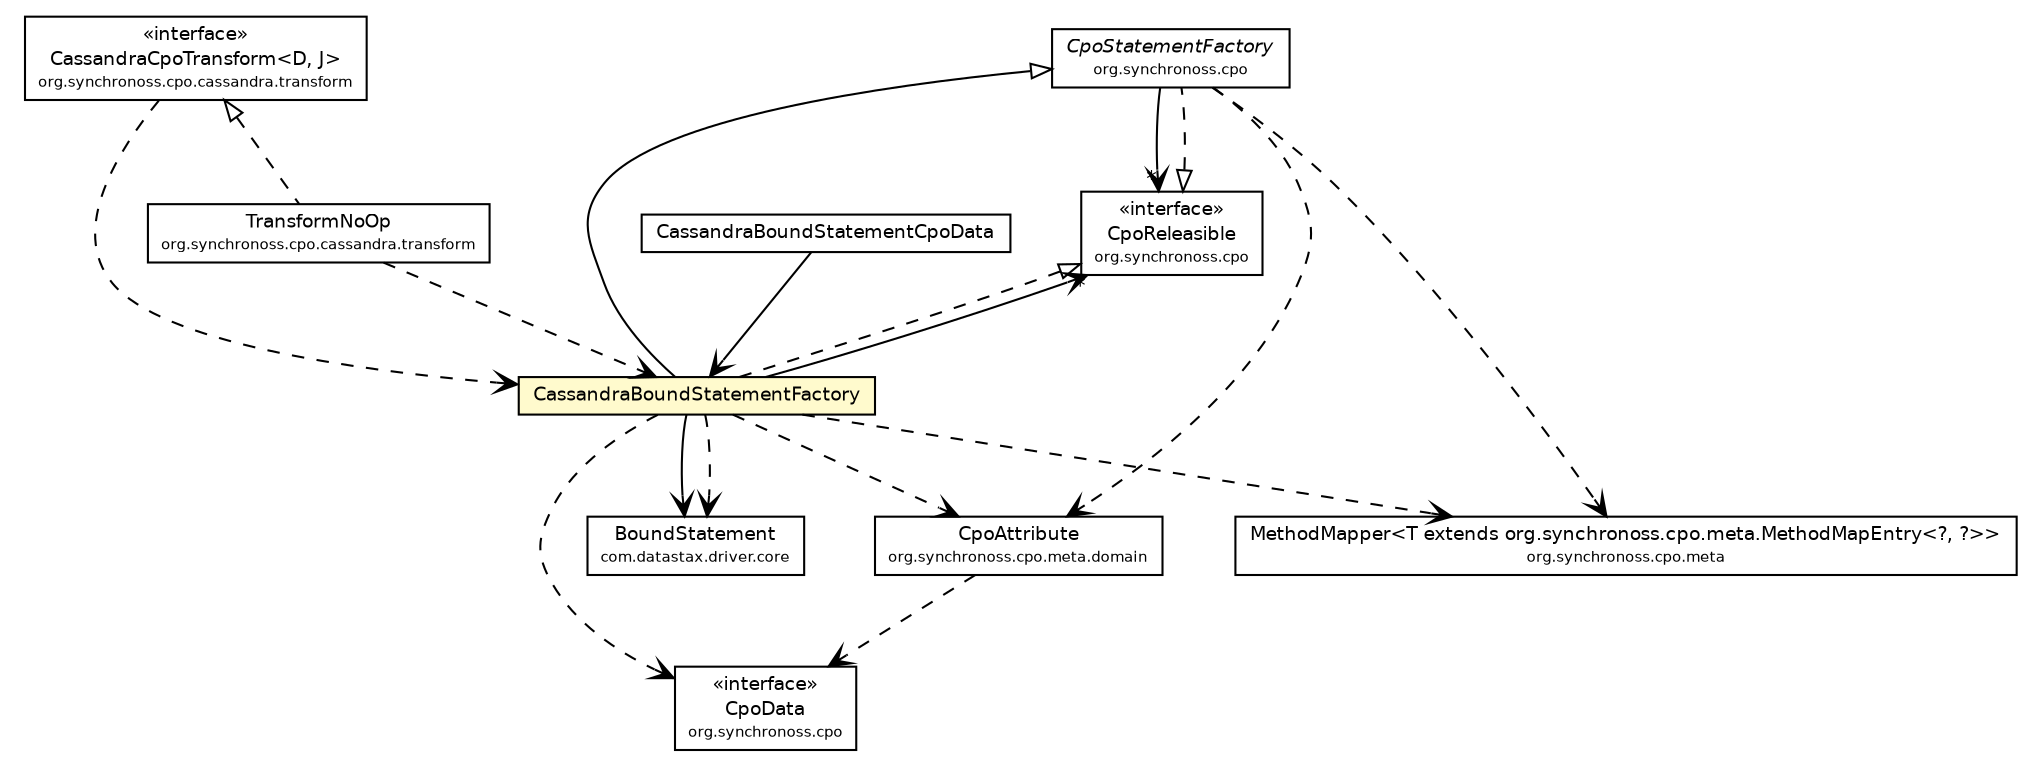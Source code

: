 #!/usr/local/bin/dot
#
# Class diagram 
# Generated by UmlGraph version 4.6 (http://www.spinellis.gr/sw/umlgraph)
#

digraph G {
	edge [fontname="Helvetica",fontsize=10,labelfontname="Helvetica",labelfontsize=10];
	node [fontname="Helvetica",fontsize=10,shape=plaintext];
	// org.synchronoss.cpo.CpoData
	c45042 [label=<<table border="0" cellborder="1" cellspacing="0" cellpadding="2" port="p" href="../CpoData.html">
		<tr><td><table border="0" cellspacing="0" cellpadding="1">
			<tr><td> &laquo;interface&raquo; </td></tr>
			<tr><td> CpoData </td></tr>
			<tr><td><font point-size="7.0"> org.synchronoss.cpo </font></td></tr>
		</table></td></tr>
		</table>>, fontname="Helvetica", fontcolor="black", fontsize=9.0];
	// org.synchronoss.cpo.CpoReleasible
	c45044 [label=<<table border="0" cellborder="1" cellspacing="0" cellpadding="2" port="p" href="../CpoReleasible.html">
		<tr><td><table border="0" cellspacing="0" cellpadding="1">
			<tr><td> &laquo;interface&raquo; </td></tr>
			<tr><td> CpoReleasible </td></tr>
			<tr><td><font point-size="7.0"> org.synchronoss.cpo </font></td></tr>
		</table></td></tr>
		</table>>, fontname="Helvetica", fontcolor="black", fontsize=9.0];
	// org.synchronoss.cpo.CpoStatementFactory
	c45046 [label=<<table border="0" cellborder="1" cellspacing="0" cellpadding="2" port="p" href="../CpoStatementFactory.html">
		<tr><td><table border="0" cellspacing="0" cellpadding="1">
			<tr><td><font face="Helvetica-Oblique"> CpoStatementFactory </font></td></tr>
			<tr><td><font point-size="7.0"> org.synchronoss.cpo </font></td></tr>
		</table></td></tr>
		</table>>, fontname="Helvetica", fontcolor="black", fontsize=9.0];
	// org.synchronoss.cpo.meta.MethodMapper<T extends org.synchronoss.cpo.meta.MethodMapEntry<?, ?>>
	c45063 [label=<<table border="0" cellborder="1" cellspacing="0" cellpadding="2" port="p" href="../meta/MethodMapper.html">
		<tr><td><table border="0" cellspacing="0" cellpadding="1">
			<tr><td> MethodMapper&lt;T extends org.synchronoss.cpo.meta.MethodMapEntry&lt;?, ?&gt;&gt; </td></tr>
			<tr><td><font point-size="7.0"> org.synchronoss.cpo.meta </font></td></tr>
		</table></td></tr>
		</table>>, fontname="Helvetica", fontcolor="black", fontsize=9.0];
	// org.synchronoss.cpo.meta.domain.CpoAttribute
	c45069 [label=<<table border="0" cellborder="1" cellspacing="0" cellpadding="2" port="p" href="../meta/domain/CpoAttribute.html">
		<tr><td><table border="0" cellspacing="0" cellpadding="1">
			<tr><td> CpoAttribute </td></tr>
			<tr><td><font point-size="7.0"> org.synchronoss.cpo.meta.domain </font></td></tr>
		</table></td></tr>
		</table>>, fontname="Helvetica", fontcolor="black", fontsize=9.0];
	// org.synchronoss.cpo.cassandra.CassandraBoundStatementCpoData
	c45189 [label=<<table border="0" cellborder="1" cellspacing="0" cellpadding="2" port="p" href="./CassandraBoundStatementCpoData.html">
		<tr><td><table border="0" cellspacing="0" cellpadding="1">
			<tr><td> CassandraBoundStatementCpoData </td></tr>
		</table></td></tr>
		</table>>, fontname="Helvetica", fontcolor="black", fontsize=9.0];
	// org.synchronoss.cpo.cassandra.CassandraBoundStatementFactory
	c45190 [label=<<table border="0" cellborder="1" cellspacing="0" cellpadding="2" port="p" bgcolor="lemonChiffon" href="./CassandraBoundStatementFactory.html">
		<tr><td><table border="0" cellspacing="0" cellpadding="1">
			<tr><td> CassandraBoundStatementFactory </td></tr>
		</table></td></tr>
		</table>>, fontname="Helvetica", fontcolor="black", fontsize=9.0];
	// org.synchronoss.cpo.cassandra.transform.CassandraCpoTransform<D, J>
	c45208 [label=<<table border="0" cellborder="1" cellspacing="0" cellpadding="2" port="p" href="./transform/CassandraCpoTransform.html">
		<tr><td><table border="0" cellspacing="0" cellpadding="1">
			<tr><td> &laquo;interface&raquo; </td></tr>
			<tr><td> CassandraCpoTransform&lt;D, J&gt; </td></tr>
			<tr><td><font point-size="7.0"> org.synchronoss.cpo.cassandra.transform </font></td></tr>
		</table></td></tr>
		</table>>, fontname="Helvetica", fontcolor="black", fontsize=9.0];
	// org.synchronoss.cpo.cassandra.transform.TransformNoOp
	c45209 [label=<<table border="0" cellborder="1" cellspacing="0" cellpadding="2" port="p" href="./transform/TransformNoOp.html">
		<tr><td><table border="0" cellspacing="0" cellpadding="1">
			<tr><td> TransformNoOp </td></tr>
			<tr><td><font point-size="7.0"> org.synchronoss.cpo.cassandra.transform </font></td></tr>
		</table></td></tr>
		</table>>, fontname="Helvetica", fontcolor="black", fontsize=9.0];
	//org.synchronoss.cpo.CpoStatementFactory implements org.synchronoss.cpo.CpoReleasible
	c45044:p -> c45046:p [dir=back,arrowtail=empty,style=dashed];
	//org.synchronoss.cpo.cassandra.CassandraBoundStatementFactory extends org.synchronoss.cpo.CpoStatementFactory
	c45046:p -> c45190:p [dir=back,arrowtail=empty];
	//org.synchronoss.cpo.cassandra.CassandraBoundStatementFactory implements org.synchronoss.cpo.CpoReleasible
	c45044:p -> c45190:p [dir=back,arrowtail=empty,style=dashed];
	//org.synchronoss.cpo.cassandra.transform.TransformNoOp implements org.synchronoss.cpo.cassandra.transform.CassandraCpoTransform<D, J>
	c45208:p -> c45209:p [dir=back,arrowtail=empty,style=dashed];
	// org.synchronoss.cpo.CpoStatementFactory NAVASSOC org.synchronoss.cpo.CpoReleasible
	c45046:p -> c45044:p [taillabel="", label="", headlabel="*", fontname="Helvetica", fontcolor="black", fontsize=10.0, color="black", arrowhead=open];
	// org.synchronoss.cpo.cassandra.CassandraBoundStatementCpoData NAVASSOC org.synchronoss.cpo.cassandra.CassandraBoundStatementFactory
	c45189:p -> c45190:p [taillabel="", label="", headlabel="", fontname="Helvetica", fontcolor="black", fontsize=10.0, color="black", arrowhead=open];
	// org.synchronoss.cpo.cassandra.CassandraBoundStatementFactory NAVASSOC com.datastax.driver.core.BoundStatement
	c45190:p -> c45232:p [taillabel="", label="", headlabel="", fontname="Helvetica", fontcolor="black", fontsize=10.0, color="black", arrowhead=open];
	// org.synchronoss.cpo.cassandra.CassandraBoundStatementFactory NAVASSOC org.synchronoss.cpo.CpoReleasible
	c45190:p -> c45044:p [taillabel="", label="", headlabel="*", fontname="Helvetica", fontcolor="black", fontsize=10.0, color="black", arrowhead=open];
	// org.synchronoss.cpo.CpoStatementFactory DEPEND org.synchronoss.cpo.meta.MethodMapper<T extends org.synchronoss.cpo.meta.MethodMapEntry<?, ?>>
	c45046:p -> c45063:p [taillabel="", label="", headlabel="", fontname="Helvetica", fontcolor="black", fontsize=10.0, color="black", arrowhead=open, style=dashed];
	// org.synchronoss.cpo.CpoStatementFactory DEPEND org.synchronoss.cpo.meta.domain.CpoAttribute
	c45046:p -> c45069:p [taillabel="", label="", headlabel="", fontname="Helvetica", fontcolor="black", fontsize=10.0, color="black", arrowhead=open, style=dashed];
	// org.synchronoss.cpo.meta.domain.CpoAttribute DEPEND org.synchronoss.cpo.CpoData
	c45069:p -> c45042:p [taillabel="", label="", headlabel="", fontname="Helvetica", fontcolor="black", fontsize=10.0, color="black", arrowhead=open, style=dashed];
	// org.synchronoss.cpo.cassandra.CassandraBoundStatementFactory DEPEND org.synchronoss.cpo.meta.domain.CpoAttribute
	c45190:p -> c45069:p [taillabel="", label="", headlabel="", fontname="Helvetica", fontcolor="black", fontsize=10.0, color="black", arrowhead=open, style=dashed];
	// org.synchronoss.cpo.cassandra.CassandraBoundStatementFactory DEPEND org.synchronoss.cpo.meta.MethodMapper<T extends org.synchronoss.cpo.meta.MethodMapEntry<?, ?>>
	c45190:p -> c45063:p [taillabel="", label="", headlabel="", fontname="Helvetica", fontcolor="black", fontsize=10.0, color="black", arrowhead=open, style=dashed];
	// org.synchronoss.cpo.cassandra.CassandraBoundStatementFactory DEPEND org.synchronoss.cpo.CpoData
	c45190:p -> c45042:p [taillabel="", label="", headlabel="", fontname="Helvetica", fontcolor="black", fontsize=10.0, color="black", arrowhead=open, style=dashed];
	// org.synchronoss.cpo.cassandra.CassandraBoundStatementFactory DEPEND com.datastax.driver.core.BoundStatement
	c45190:p -> c45232:p [taillabel="", label="", headlabel="", fontname="Helvetica", fontcolor="black", fontsize=10.0, color="black", arrowhead=open, style=dashed];
	// org.synchronoss.cpo.cassandra.transform.CassandraCpoTransform<D, J> DEPEND org.synchronoss.cpo.cassandra.CassandraBoundStatementFactory
	c45208:p -> c45190:p [taillabel="", label="", headlabel="", fontname="Helvetica", fontcolor="black", fontsize=10.0, color="black", arrowhead=open, style=dashed];
	// org.synchronoss.cpo.cassandra.transform.TransformNoOp DEPEND org.synchronoss.cpo.cassandra.CassandraBoundStatementFactory
	c45209:p -> c45190:p [taillabel="", label="", headlabel="", fontname="Helvetica", fontcolor="black", fontsize=10.0, color="black", arrowhead=open, style=dashed];
	// com.datastax.driver.core.BoundStatement
	c45232 [label=<<table border="0" cellborder="1" cellspacing="0" cellpadding="2" port="p" href="http://java.sun.com/j2se/1.4.2/docs/api/com/datastax/driver/core/BoundStatement.html">
		<tr><td><table border="0" cellspacing="0" cellpadding="1">
			<tr><td> BoundStatement </td></tr>
			<tr><td><font point-size="7.0"> com.datastax.driver.core </font></td></tr>
		</table></td></tr>
		</table>>, fontname="Helvetica", fontcolor="black", fontsize=9.0];
}

